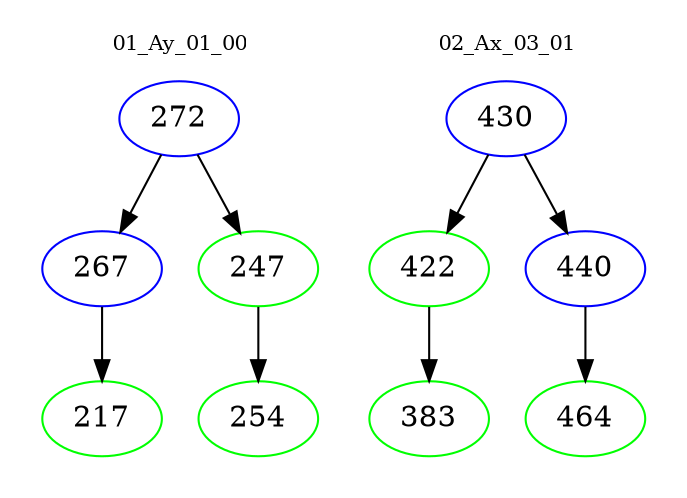 digraph{
subgraph cluster_0 {
color = white
label = "01_Ay_01_00";
fontsize=10;
T0_272 [label="272", color="blue"]
T0_272 -> T0_267 [color="black"]
T0_267 [label="267", color="blue"]
T0_267 -> T0_217 [color="black"]
T0_217 [label="217", color="green"]
T0_272 -> T0_247 [color="black"]
T0_247 [label="247", color="green"]
T0_247 -> T0_254 [color="black"]
T0_254 [label="254", color="green"]
}
subgraph cluster_1 {
color = white
label = "02_Ax_03_01";
fontsize=10;
T1_430 [label="430", color="blue"]
T1_430 -> T1_422 [color="black"]
T1_422 [label="422", color="green"]
T1_422 -> T1_383 [color="black"]
T1_383 [label="383", color="green"]
T1_430 -> T1_440 [color="black"]
T1_440 [label="440", color="blue"]
T1_440 -> T1_464 [color="black"]
T1_464 [label="464", color="green"]
}
}
